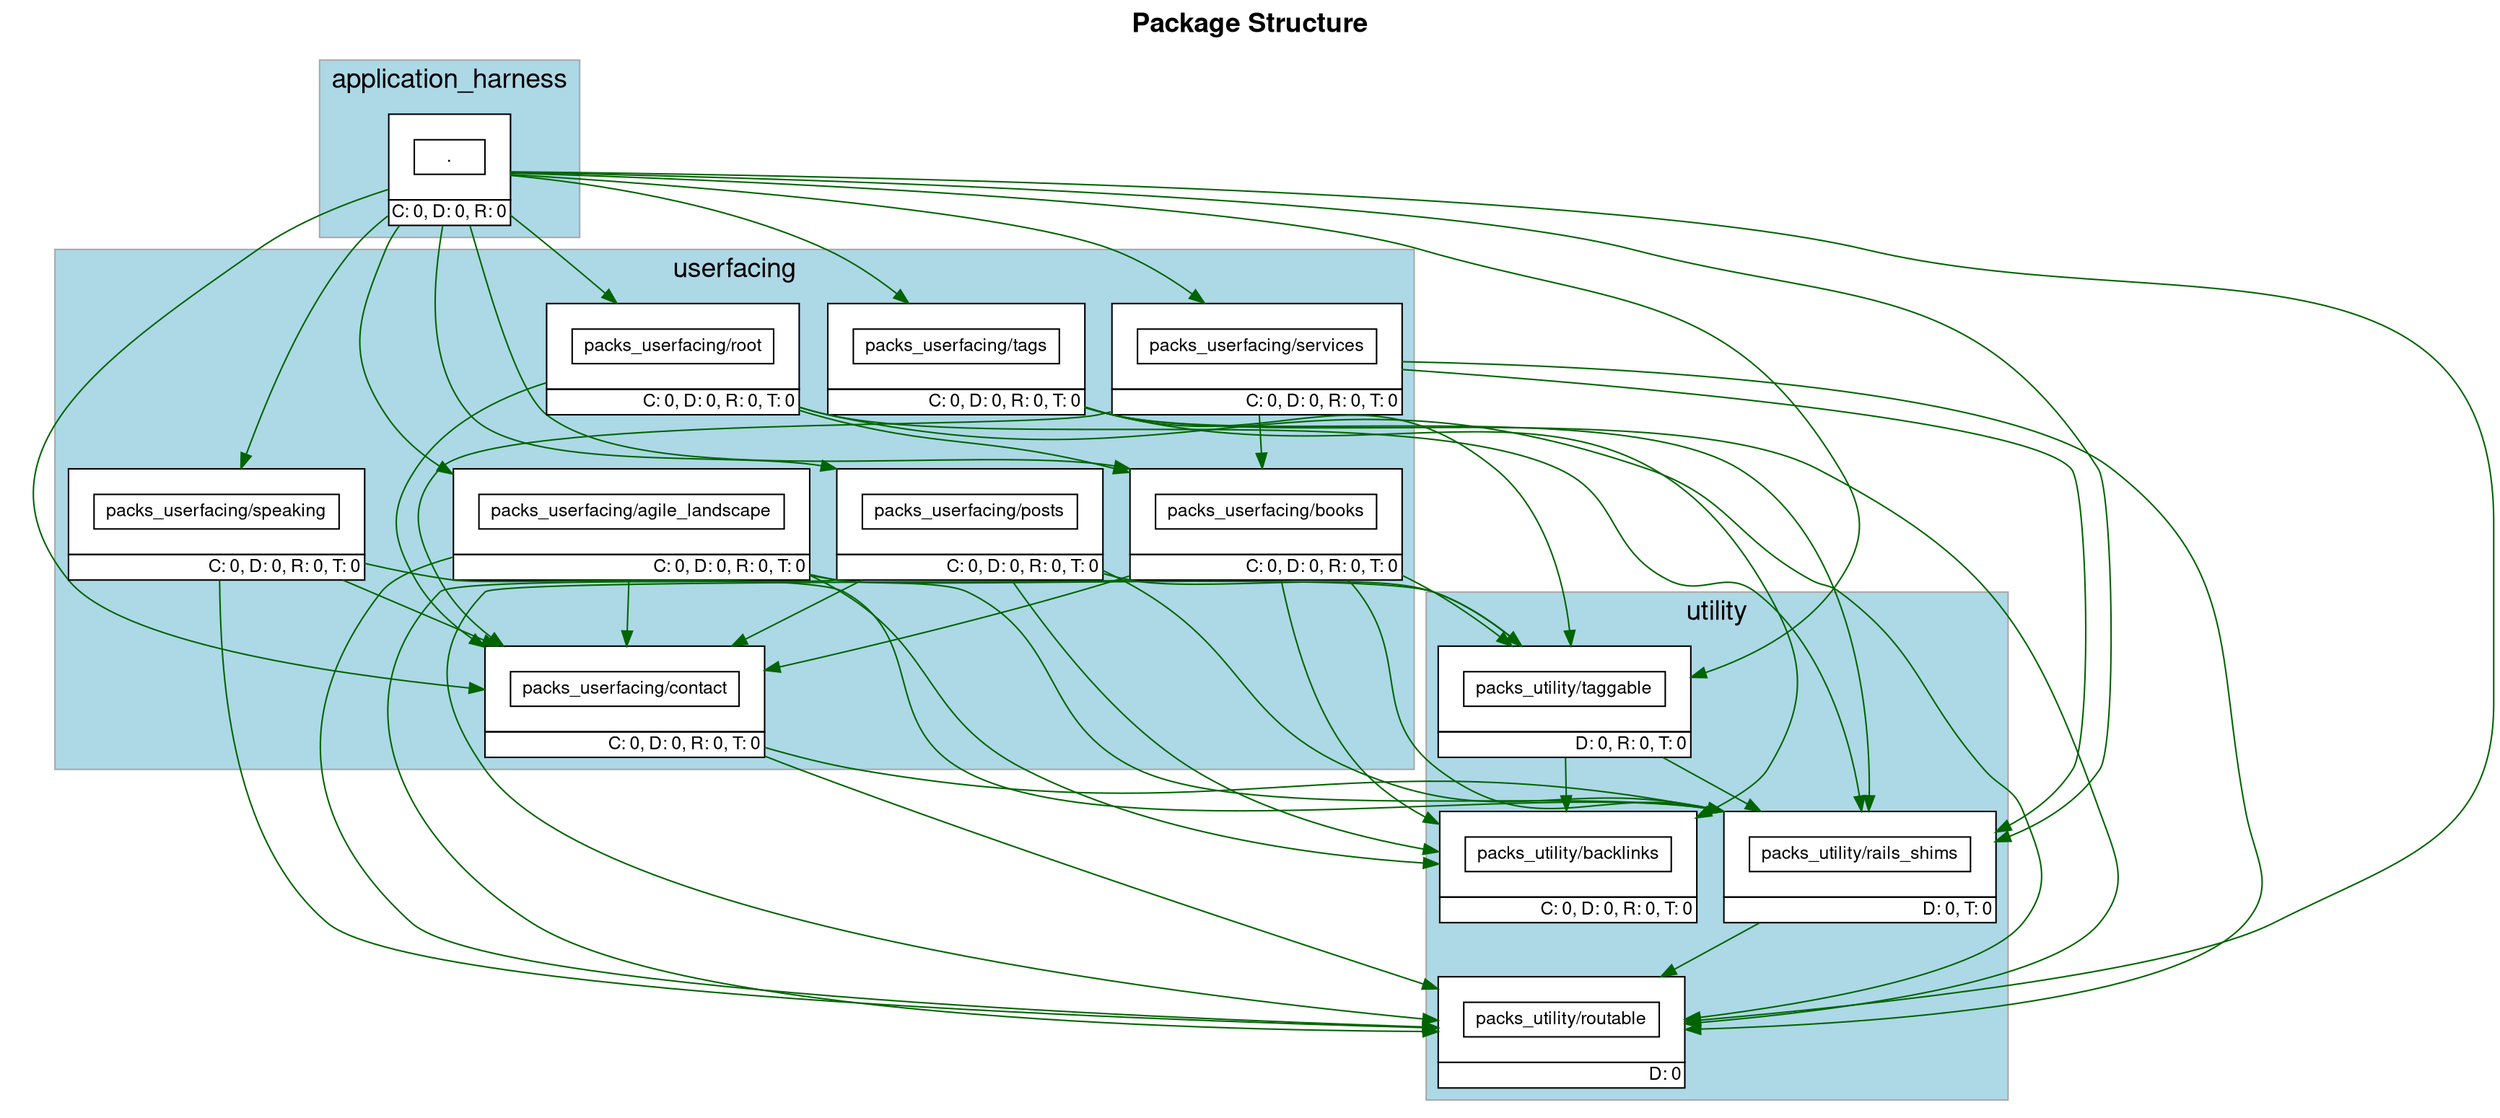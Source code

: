 digraph package_diagram {
  rankdir=TD
  graph [
    labelloc="t"
    fontname="Helvetica,Arial,sans-serif"
    dpi=100
    layout=dot
    label=<<b>Package Structure</b>>
    fontsize=18
  ]
  node [
    fontname="Helvetica,Arial,sans-serif"
    fontsize=26.0
    fontcolor=black
    fillcolor=white
    color=black
    height=1.0
    style=filled
    shape=plain
  ]
    subgraph application_harness {
      shape=box
      color=darkgrey
      fillcolor=lightblue
      style=filled
        label="application_harness"
        cluster=true
        rank = 0        "." [
            fontsize=12.0
            label= <
                <table border='0' cellborder='1' cellspacing='0' cellpadding='16'><tr><td>
                  <table border='0' cellborder='1' cellspacing='0' cellpadding='4'>
                    <tr> <td port='private'> . </td> </tr>
                  </table>
                  </td></tr>
                  <tr><td CELLPADDING='1' ALIGN='RIGHT'>C: 0, D: 0, R: 0</td></tr>
                  </table>
              >
          ]
        
    }
    subgraph userfacing {
      shape=box
      color=darkgrey
      fillcolor=lightblue
      style=filled
        label="userfacing"
        cluster=true
        rank = 1        "packs_userfacing/agile_landscape" [
            fontsize=12.0
            label= <
                <table border='0' cellborder='1' cellspacing='0' cellpadding='16'><tr><td>
                  <table border='0' cellborder='1' cellspacing='0' cellpadding='4'>
                    <tr> <td port='private'> packs_userfacing/agile_landscape </td> </tr>
                  </table>
                  </td></tr>
                  <tr><td CELLPADDING='1' ALIGN='RIGHT'>C: 0, D: 0, R: 0, T: 0</td></tr>
                  </table>
              >
          ]
        
        "packs_userfacing/books" [
            fontsize=12.0
            label= <
                <table border='0' cellborder='1' cellspacing='0' cellpadding='16'><tr><td>
                  <table border='0' cellborder='1' cellspacing='0' cellpadding='4'>
                    <tr> <td port='private'> packs_userfacing/books </td> </tr>
                  </table>
                  </td></tr>
                  <tr><td CELLPADDING='1' ALIGN='RIGHT'>C: 0, D: 0, R: 0, T: 0</td></tr>
                  </table>
              >
          ]
        
        "packs_userfacing/contact" [
            fontsize=12.0
            label= <
                <table border='0' cellborder='1' cellspacing='0' cellpadding='16'><tr><td>
                  <table border='0' cellborder='1' cellspacing='0' cellpadding='4'>
                    <tr> <td port='private'> packs_userfacing/contact </td> </tr>
                  </table>
                  </td></tr>
                  <tr><td CELLPADDING='1' ALIGN='RIGHT'>C: 0, D: 0, R: 0, T: 0</td></tr>
                  </table>
              >
          ]
        
        "packs_userfacing/posts" [
            fontsize=12.0
            label= <
                <table border='0' cellborder='1' cellspacing='0' cellpadding='16'><tr><td>
                  <table border='0' cellborder='1' cellspacing='0' cellpadding='4'>
                    <tr> <td port='private'> packs_userfacing/posts </td> </tr>
                  </table>
                  </td></tr>
                  <tr><td CELLPADDING='1' ALIGN='RIGHT'>C: 0, D: 0, R: 0, T: 0</td></tr>
                  </table>
              >
          ]
        
        "packs_userfacing/root" [
            fontsize=12.0
            label= <
                <table border='0' cellborder='1' cellspacing='0' cellpadding='16'><tr><td>
                  <table border='0' cellborder='1' cellspacing='0' cellpadding='4'>
                    <tr> <td port='private'> packs_userfacing/root </td> </tr>
                  </table>
                  </td></tr>
                  <tr><td CELLPADDING='1' ALIGN='RIGHT'>C: 0, D: 0, R: 0, T: 0</td></tr>
                  </table>
              >
          ]
        
        "packs_userfacing/services" [
            fontsize=12.0
            label= <
                <table border='0' cellborder='1' cellspacing='0' cellpadding='16'><tr><td>
                  <table border='0' cellborder='1' cellspacing='0' cellpadding='4'>
                    <tr> <td port='private'> packs_userfacing/services </td> </tr>
                  </table>
                  </td></tr>
                  <tr><td CELLPADDING='1' ALIGN='RIGHT'>C: 0, D: 0, R: 0, T: 0</td></tr>
                  </table>
              >
          ]
        
        "packs_userfacing/speaking" [
            fontsize=12.0
            label= <
                <table border='0' cellborder='1' cellspacing='0' cellpadding='16'><tr><td>
                  <table border='0' cellborder='1' cellspacing='0' cellpadding='4'>
                    <tr> <td port='private'> packs_userfacing/speaking </td> </tr>
                  </table>
                  </td></tr>
                  <tr><td CELLPADDING='1' ALIGN='RIGHT'>C: 0, D: 0, R: 0, T: 0</td></tr>
                  </table>
              >
          ]
        
        "packs_userfacing/tags" [
            fontsize=12.0
            label= <
                <table border='0' cellborder='1' cellspacing='0' cellpadding='16'><tr><td>
                  <table border='0' cellborder='1' cellspacing='0' cellpadding='4'>
                    <tr> <td port='private'> packs_userfacing/tags </td> </tr>
                  </table>
                  </td></tr>
                  <tr><td CELLPADDING='1' ALIGN='RIGHT'>C: 0, D: 0, R: 0, T: 0</td></tr>
                  </table>
              >
          ]
        
    }
              "." -> "packs_userfacing/agile_landscape" [ style=invis ]
              "." -> "packs_userfacing/books" [ style=invis ]
              "." -> "packs_userfacing/contact" [ style=invis ]
              "." -> "packs_userfacing/posts" [ style=invis ]
              "." -> "packs_userfacing/root" [ style=invis ]
              "." -> "packs_userfacing/services" [ style=invis ]
              "." -> "packs_userfacing/speaking" [ style=invis ]
              "." -> "packs_userfacing/tags" [ style=invis ]
    subgraph utility {
      shape=box
      color=darkgrey
      fillcolor=lightblue
      style=filled
        label="utility"
        cluster=true
        rank = 2        "packs_utility/backlinks" [
            fontsize=12.0
            label= <
                <table border='0' cellborder='1' cellspacing='0' cellpadding='16'><tr><td>
                  <table border='0' cellborder='1' cellspacing='0' cellpadding='4'>
                    <tr> <td port='private'> packs_utility/backlinks </td> </tr>
                  </table>
                  </td></tr>
                  <tr><td CELLPADDING='1' ALIGN='RIGHT'>C: 0, D: 0, R: 0, T: 0</td></tr>
                  </table>
              >
          ]
        
        "packs_utility/rails_shims" [
            fontsize=12.0
            label= <
                <table border='0' cellborder='1' cellspacing='0' cellpadding='16'><tr><td>
                  <table border='0' cellborder='1' cellspacing='0' cellpadding='4'>
                    <tr> <td port='private'> packs_utility/rails_shims </td> </tr>
                  </table>
                  </td></tr>
                  <tr><td CELLPADDING='1' ALIGN='RIGHT'>D: 0, T: 0</td></tr>
                  </table>
              >
          ]
        
        "packs_utility/routable" [
            fontsize=12.0
            label= <
                <table border='0' cellborder='1' cellspacing='0' cellpadding='16'><tr><td>
                  <table border='0' cellborder='1' cellspacing='0' cellpadding='4'>
                    <tr> <td port='private'> packs_utility/routable </td> </tr>
                  </table>
                  </td></tr>
                  <tr><td CELLPADDING='1' ALIGN='RIGHT'>D: 0</td></tr>
                  </table>
              >
          ]
        
        "packs_utility/taggable" [
            fontsize=12.0
            label= <
                <table border='0' cellborder='1' cellspacing='0' cellpadding='16'><tr><td>
                  <table border='0' cellborder='1' cellspacing='0' cellpadding='4'>
                    <tr> <td port='private'> packs_utility/taggable </td> </tr>
                  </table>
                  </td></tr>
                  <tr><td CELLPADDING='1' ALIGN='RIGHT'>D: 0, R: 0, T: 0</td></tr>
                  </table>
              >
          ]
        
    }
              "packs_userfacing/agile_landscape" -> "packs_utility/backlinks" [ style=invis ]
              "packs_userfacing/books" -> "packs_utility/backlinks" [ style=invis ]
              "packs_userfacing/contact" -> "packs_utility/backlinks" [ style=invis ]
              "packs_userfacing/posts" -> "packs_utility/backlinks" [ style=invis ]
              "packs_userfacing/root" -> "packs_utility/backlinks" [ style=invis ]
              "packs_userfacing/services" -> "packs_utility/backlinks" [ style=invis ]
              "packs_userfacing/speaking" -> "packs_utility/backlinks" [ style=invis ]
              "packs_userfacing/tags" -> "packs_utility/backlinks" [ style=invis ]
              "packs_userfacing/agile_landscape" -> "packs_utility/rails_shims" [ style=invis ]
              "packs_userfacing/books" -> "packs_utility/rails_shims" [ style=invis ]
              "packs_userfacing/contact" -> "packs_utility/rails_shims" [ style=invis ]
              "packs_userfacing/posts" -> "packs_utility/rails_shims" [ style=invis ]
              "packs_userfacing/root" -> "packs_utility/rails_shims" [ style=invis ]
              "packs_userfacing/services" -> "packs_utility/rails_shims" [ style=invis ]
              "packs_userfacing/speaking" -> "packs_utility/rails_shims" [ style=invis ]
              "packs_userfacing/tags" -> "packs_utility/rails_shims" [ style=invis ]
              "packs_userfacing/agile_landscape" -> "packs_utility/routable" [ style=invis ]
              "packs_userfacing/books" -> "packs_utility/routable" [ style=invis ]
              "packs_userfacing/contact" -> "packs_utility/routable" [ style=invis ]
              "packs_userfacing/posts" -> "packs_utility/routable" [ style=invis ]
              "packs_userfacing/root" -> "packs_utility/routable" [ style=invis ]
              "packs_userfacing/services" -> "packs_utility/routable" [ style=invis ]
              "packs_userfacing/speaking" -> "packs_utility/routable" [ style=invis ]
              "packs_userfacing/tags" -> "packs_utility/routable" [ style=invis ]
              "packs_userfacing/agile_landscape" -> "packs_utility/taggable" [ style=invis ]
              "packs_userfacing/books" -> "packs_utility/taggable" [ style=invis ]
              "packs_userfacing/contact" -> "packs_utility/taggable" [ style=invis ]
              "packs_userfacing/posts" -> "packs_utility/taggable" [ style=invis ]
              "packs_userfacing/root" -> "packs_utility/taggable" [ style=invis ]
              "packs_userfacing/services" -> "packs_utility/taggable" [ style=invis ]
              "packs_userfacing/speaking" -> "packs_utility/taggable" [ style=invis ]
              "packs_userfacing/tags" -> "packs_utility/taggable" [ style=invis ]
    subgraph NotInLayer {
      shape=box
      color=darkgrey
      fillcolor=lightblue
      style=filled
        cluster=false
    }
          "." -> "packs_userfacing/agile_landscape" [ color=darkgreen ]
          "." -> "packs_userfacing/books" [ color=darkgreen ]
          "." -> "packs_userfacing/contact" [ color=darkgreen ]
          "." -> "packs_userfacing/posts" [ color=darkgreen ]
          "." -> "packs_userfacing/root" [ color=darkgreen ]
          "." -> "packs_userfacing/services" [ color=darkgreen ]
          "." -> "packs_userfacing/speaking" [ color=darkgreen ]
          "." -> "packs_userfacing/tags" [ color=darkgreen ]
          "." -> "packs_utility/rails_shims" [ color=darkgreen ]
          "." -> "packs_utility/routable" [ color=darkgreen ]
          "." -> "packs_utility/taggable" [ color=darkgreen ]
          "packs_userfacing/agile_landscape" -> "packs_userfacing/contact" [ color=darkgreen ]
          "packs_userfacing/agile_landscape" -> "packs_utility/backlinks" [ color=darkgreen ]
          "packs_userfacing/agile_landscape" -> "packs_utility/rails_shims" [ color=darkgreen ]
          "packs_userfacing/agile_landscape" -> "packs_utility/routable" [ color=darkgreen ]
          "packs_userfacing/agile_landscape" -> "packs_utility/taggable" [ color=darkgreen ]
          "packs_userfacing/books" -> "packs_userfacing/contact" [ color=darkgreen ]
          "packs_userfacing/books" -> "packs_utility/backlinks" [ color=darkgreen ]
          "packs_userfacing/books" -> "packs_utility/rails_shims" [ color=darkgreen ]
          "packs_userfacing/books" -> "packs_utility/routable" [ color=darkgreen ]
          "packs_userfacing/books" -> "packs_utility/taggable" [ color=darkgreen ]
          "packs_userfacing/contact" -> "packs_utility/rails_shims" [ color=darkgreen ]
          "packs_userfacing/contact" -> "packs_utility/routable" [ color=darkgreen ]
          "packs_userfacing/posts" -> "packs_userfacing/contact" [ color=darkgreen ]
          "packs_userfacing/posts" -> "packs_utility/backlinks" [ color=darkgreen ]
          "packs_userfacing/posts" -> "packs_utility/rails_shims" [ color=darkgreen ]
          "packs_userfacing/posts" -> "packs_utility/routable" [ color=darkgreen ]
          "packs_userfacing/posts" -> "packs_utility/taggable" [ color=darkgreen ]
          "packs_userfacing/root" -> "packs_userfacing/books" [ color=darkgreen ]
          "packs_userfacing/root" -> "packs_userfacing/contact" [ color=darkgreen ]
          "packs_userfacing/root" -> "packs_utility/rails_shims" [ color=darkgreen ]
          "packs_userfacing/root" -> "packs_utility/routable" [ color=darkgreen ]
          "packs_userfacing/services" -> "packs_userfacing/books" [ color=darkgreen ]
          "packs_userfacing/services" -> "packs_userfacing/contact" [ color=darkgreen ]
          "packs_userfacing/services" -> "packs_utility/rails_shims" [ color=darkgreen ]
          "packs_userfacing/services" -> "packs_utility/routable" [ color=darkgreen ]
          "packs_userfacing/speaking" -> "packs_userfacing/contact" [ color=darkgreen ]
          "packs_userfacing/speaking" -> "packs_utility/rails_shims" [ color=darkgreen ]
          "packs_userfacing/speaking" -> "packs_utility/routable" [ color=darkgreen ]
          "packs_userfacing/tags" -> "packs_utility/backlinks" [ color=darkgreen ]
          "packs_userfacing/tags" -> "packs_utility/rails_shims" [ color=darkgreen ]
          "packs_userfacing/tags" -> "packs_utility/routable" [ color=darkgreen ]
          "packs_userfacing/tags" -> "packs_utility/taggable" [ color=darkgreen ]
          "packs_utility/rails_shims" -> "packs_utility/routable" [ color=darkgreen ]
          "packs_utility/taggable" -> "packs_utility/backlinks" [ color=darkgreen ]
          "packs_utility/taggable" -> "packs_utility/rails_shims" [ color=darkgreen ]
  subgraph cluster_teams_legend {
    fontsize=16
    label="Team Colors"


  }
}

